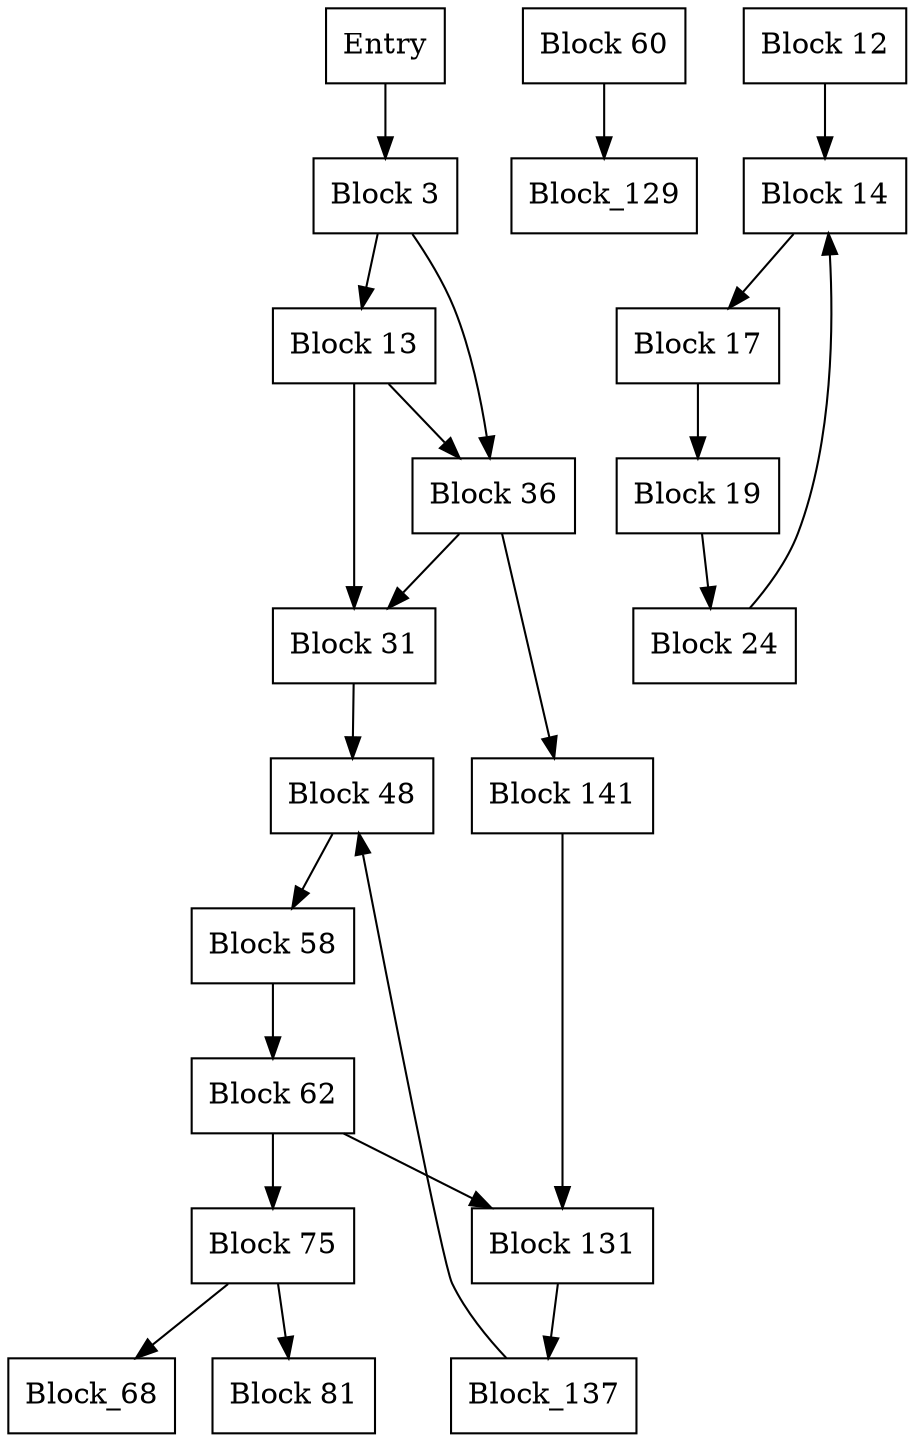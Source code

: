 digraph CFG {
    // Define the nodes
    node [shape=box];
    Entry [label="Entry"];
    Block_3 [label="Block 3"];
    Block_13 [label="Block 13"];
    Block_36 [label="Block 36"];
    Block_31 [label="Block 31"];
    Block_48 [label="Block 48"];
    Block_58 [label="Block 58"];
    Block_60 [label="Block 60"];
    Block_62 [label="Block 62"];
    Block_75 [label="Block 75"];
    Block_81 [label="Block 81"];
    Block_12 [label="Block 12"];
    Block_14 [label="Block 14"];
    Block_17 [label="Block 17"];
    Block_19 [label="Block 19"];
    Block_24 [label="Block 24"];
    Block_141 [label="Block 141"];
    Block_131 [label="Block 131"];
    
    // Define the edges
    Entry -> Block_3;
    Block_3 -> Block_13;
    Block_3 -> Block_36;
    Block_13 -> Block_31;
    Block_13 -> Block_36;
    Block_36 -> Block_31;
    Block_36 -> Block_141;
    Block_31 -> Block_48;
    Block_48 -> Block_58;
    Block_58 -> Block_62;
    Block_62 -> Block_75;
    Block_75 -> Block_81;
    Block_75 -> Block_68;
    Block_62 -> Block_131;
    Block_60 -> Block_129;
    Block_141 -> Block_131;
    Block_131 -> Block_137;
    Block_137 -> Block_48;
    Block_12 -> Block_14;
    Block_14 -> Block_17;
    Block_17 -> Block_19;
    Block_19 -> Block_24;
    Block_24 -> Block_14;
}